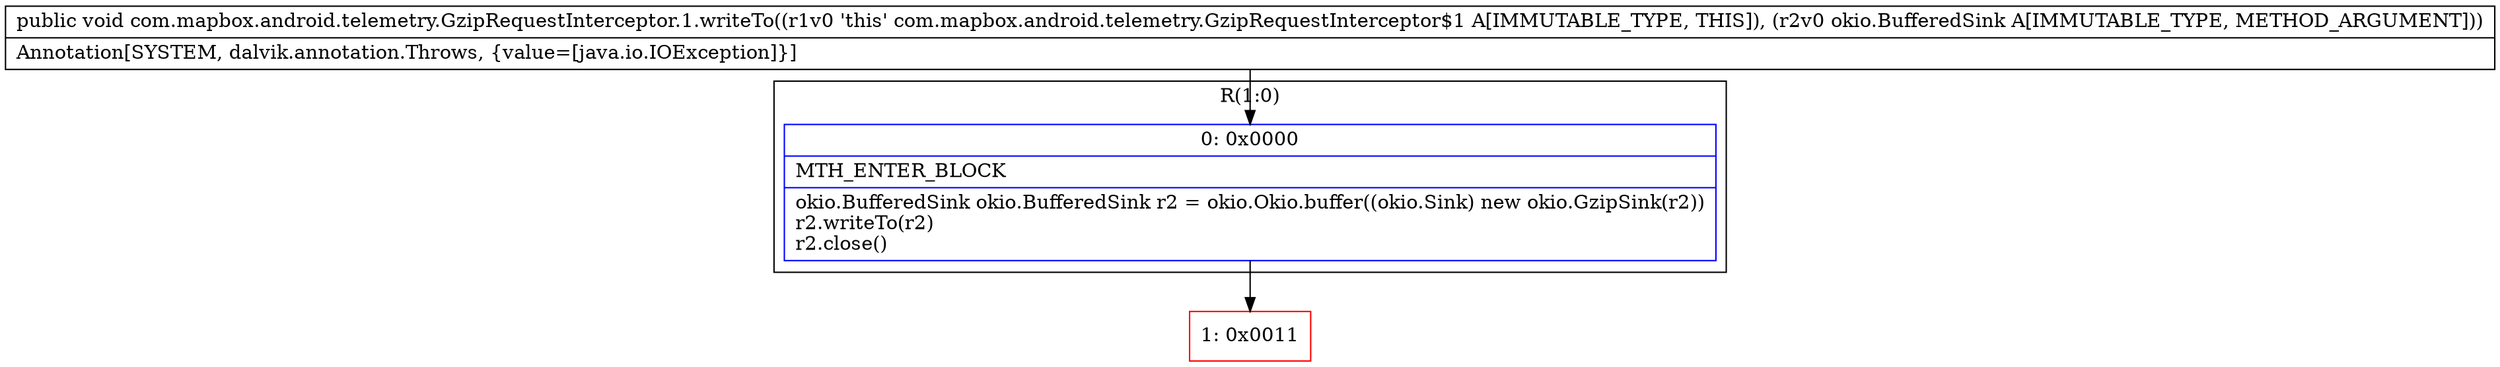 digraph "CFG forcom.mapbox.android.telemetry.GzipRequestInterceptor.1.writeTo(Lokio\/BufferedSink;)V" {
subgraph cluster_Region_547463402 {
label = "R(1:0)";
node [shape=record,color=blue];
Node_0 [shape=record,label="{0\:\ 0x0000|MTH_ENTER_BLOCK\l|okio.BufferedSink okio.BufferedSink r2 = okio.Okio.buffer((okio.Sink) new okio.GzipSink(r2))\lr2.writeTo(r2)\lr2.close()\l}"];
}
Node_1 [shape=record,color=red,label="{1\:\ 0x0011}"];
MethodNode[shape=record,label="{public void com.mapbox.android.telemetry.GzipRequestInterceptor.1.writeTo((r1v0 'this' com.mapbox.android.telemetry.GzipRequestInterceptor$1 A[IMMUTABLE_TYPE, THIS]), (r2v0 okio.BufferedSink A[IMMUTABLE_TYPE, METHOD_ARGUMENT]))  | Annotation[SYSTEM, dalvik.annotation.Throws, \{value=[java.io.IOException]\}]\l}"];
MethodNode -> Node_0;
Node_0 -> Node_1;
}

